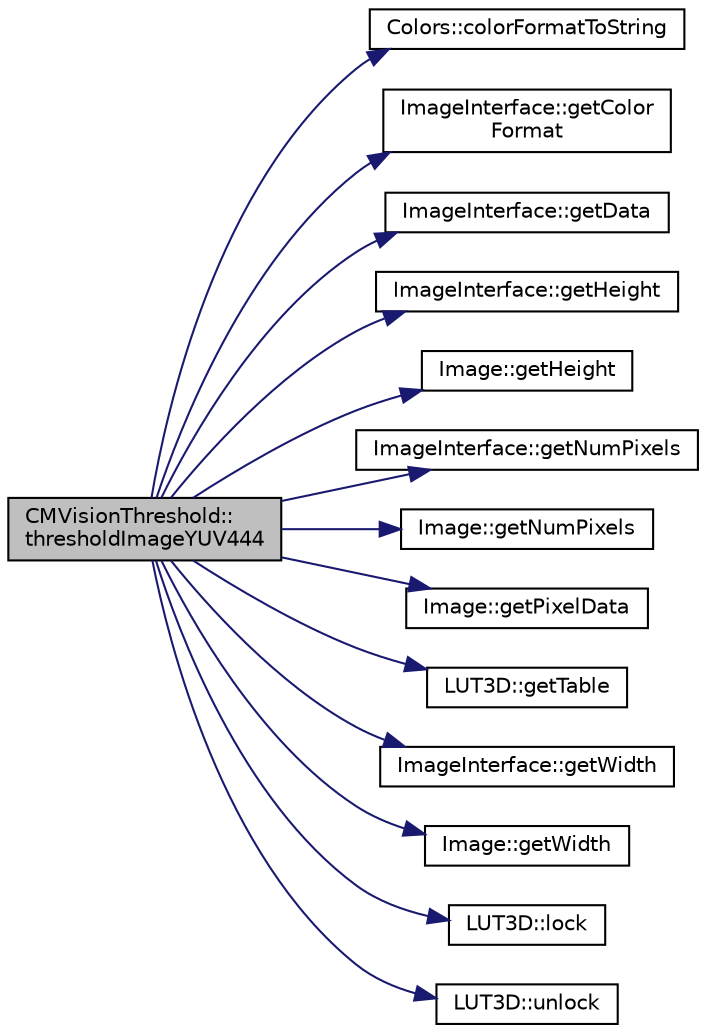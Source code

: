 digraph "CMVisionThreshold::thresholdImageYUV444"
{
 // INTERACTIVE_SVG=YES
  edge [fontname="Helvetica",fontsize="10",labelfontname="Helvetica",labelfontsize="10"];
  node [fontname="Helvetica",fontsize="10",shape=record];
  rankdir="LR";
  Node1 [label="CMVisionThreshold::\lthresholdImageYUV444",height=0.2,width=0.4,color="black", fillcolor="grey75", style="filled", fontcolor="black"];
  Node1 -> Node2 [color="midnightblue",fontsize="10",style="solid",fontname="Helvetica"];
  Node2 [label="Colors::colorFormatToString",height=0.2,width=0.4,color="black", fillcolor="white", style="filled",URL="$d9/d36/class_colors.html#a085839c597a6262301162471cef99367"];
  Node1 -> Node3 [color="midnightblue",fontsize="10",style="solid",fontname="Helvetica"];
  Node3 [label="ImageInterface::getColor\lFormat",height=0.2,width=0.4,color="black", fillcolor="white", style="filled",URL="$dc/dd6/class_image_interface.html#aaee5015138b45c230a233d3d66873043"];
  Node1 -> Node4 [color="midnightblue",fontsize="10",style="solid",fontname="Helvetica"];
  Node4 [label="ImageInterface::getData",height=0.2,width=0.4,color="black", fillcolor="white", style="filled",URL="$dc/dd6/class_image_interface.html#ac570e85be962102cb3f106e9e983caf7"];
  Node1 -> Node5 [color="midnightblue",fontsize="10",style="solid",fontname="Helvetica"];
  Node5 [label="ImageInterface::getHeight",height=0.2,width=0.4,color="black", fillcolor="white", style="filled",URL="$dc/dd6/class_image_interface.html#aa2adbc97d86724d6c3cbf48639a3c6a3"];
  Node1 -> Node6 [color="midnightblue",fontsize="10",style="solid",fontname="Helvetica"];
  Node6 [label="Image::getHeight",height=0.2,width=0.4,color="black", fillcolor="white", style="filled",URL="$de/d73/class_image.html#aada5318e6827064b9de69d2cf4eff2e3"];
  Node1 -> Node7 [color="midnightblue",fontsize="10",style="solid",fontname="Helvetica"];
  Node7 [label="ImageInterface::getNumPixels",height=0.2,width=0.4,color="black", fillcolor="white", style="filled",URL="$dc/dd6/class_image_interface.html#ab5b08701d71e4421f5a4a3abaed45ff8"];
  Node1 -> Node8 [color="midnightblue",fontsize="10",style="solid",fontname="Helvetica"];
  Node8 [label="Image::getNumPixels",height=0.2,width=0.4,color="black", fillcolor="white", style="filled",URL="$de/d73/class_image.html#a61645c0c4b68709ecae841c96ed144c6"];
  Node1 -> Node9 [color="midnightblue",fontsize="10",style="solid",fontname="Helvetica"];
  Node9 [label="Image::getPixelData",height=0.2,width=0.4,color="black", fillcolor="white", style="filled",URL="$de/d73/class_image.html#adb1c63515c088b47f678251e4a47f677"];
  Node1 -> Node10 [color="midnightblue",fontsize="10",style="solid",fontname="Helvetica"];
  Node10 [label="LUT3D::getTable",height=0.2,width=0.4,color="black", fillcolor="white", style="filled",URL="$d7/d15/class_l_u_t3_d.html#aa4bdb1c3882c5d5099ce123b5ac1964b"];
  Node1 -> Node11 [color="midnightblue",fontsize="10",style="solid",fontname="Helvetica"];
  Node11 [label="ImageInterface::getWidth",height=0.2,width=0.4,color="black", fillcolor="white", style="filled",URL="$dc/dd6/class_image_interface.html#a7ab8e39f961fbea3f81d77d4827cda02"];
  Node1 -> Node12 [color="midnightblue",fontsize="10",style="solid",fontname="Helvetica"];
  Node12 [label="Image::getWidth",height=0.2,width=0.4,color="black", fillcolor="white", style="filled",URL="$de/d73/class_image.html#afcc957626bd7f203422a2612547193f6"];
  Node1 -> Node13 [color="midnightblue",fontsize="10",style="solid",fontname="Helvetica"];
  Node13 [label="LUT3D::lock",height=0.2,width=0.4,color="black", fillcolor="white", style="filled",URL="$d7/d15/class_l_u_t3_d.html#a69134c6dd481b9d09c60ed36188b2d7e"];
  Node1 -> Node14 [color="midnightblue",fontsize="10",style="solid",fontname="Helvetica"];
  Node14 [label="LUT3D::unlock",height=0.2,width=0.4,color="black", fillcolor="white", style="filled",URL="$d7/d15/class_l_u_t3_d.html#a4b72af1e1a325f809dce9dc97b07896a"];
}
